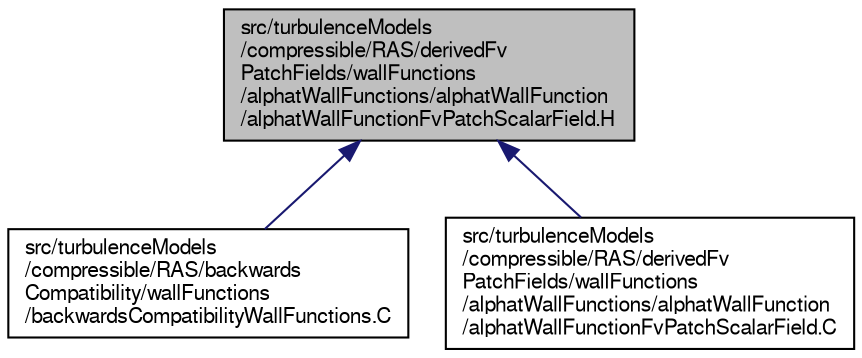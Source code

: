 digraph "src/turbulenceModels/compressible/RAS/derivedFvPatchFields/wallFunctions/alphatWallFunctions/alphatWallFunction/alphatWallFunctionFvPatchScalarField.H"
{
  bgcolor="transparent";
  edge [fontname="FreeSans",fontsize="10",labelfontname="FreeSans",labelfontsize="10"];
  node [fontname="FreeSans",fontsize="10",shape=record];
  Node189 [label="src/turbulenceModels\l/compressible/RAS/derivedFv\lPatchFields/wallFunctions\l/alphatWallFunctions/alphatWallFunction\l/alphatWallFunctionFvPatchScalarField.H",height=0.2,width=0.4,color="black", fillcolor="grey75", style="filled", fontcolor="black"];
  Node189 -> Node190 [dir="back",color="midnightblue",fontsize="10",style="solid",fontname="FreeSans"];
  Node190 [label="src/turbulenceModels\l/compressible/RAS/backwards\lCompatibility/wallFunctions\l/backwardsCompatibilityWallFunctions.C",height=0.2,width=0.4,color="black",URL="$a39911.html"];
  Node189 -> Node191 [dir="back",color="midnightblue",fontsize="10",style="solid",fontname="FreeSans"];
  Node191 [label="src/turbulenceModels\l/compressible/RAS/derivedFv\lPatchFields/wallFunctions\l/alphatWallFunctions/alphatWallFunction\l/alphatWallFunctionFvPatchScalarField.C",height=0.2,width=0.4,color="black",URL="$a17159.html"];
}
